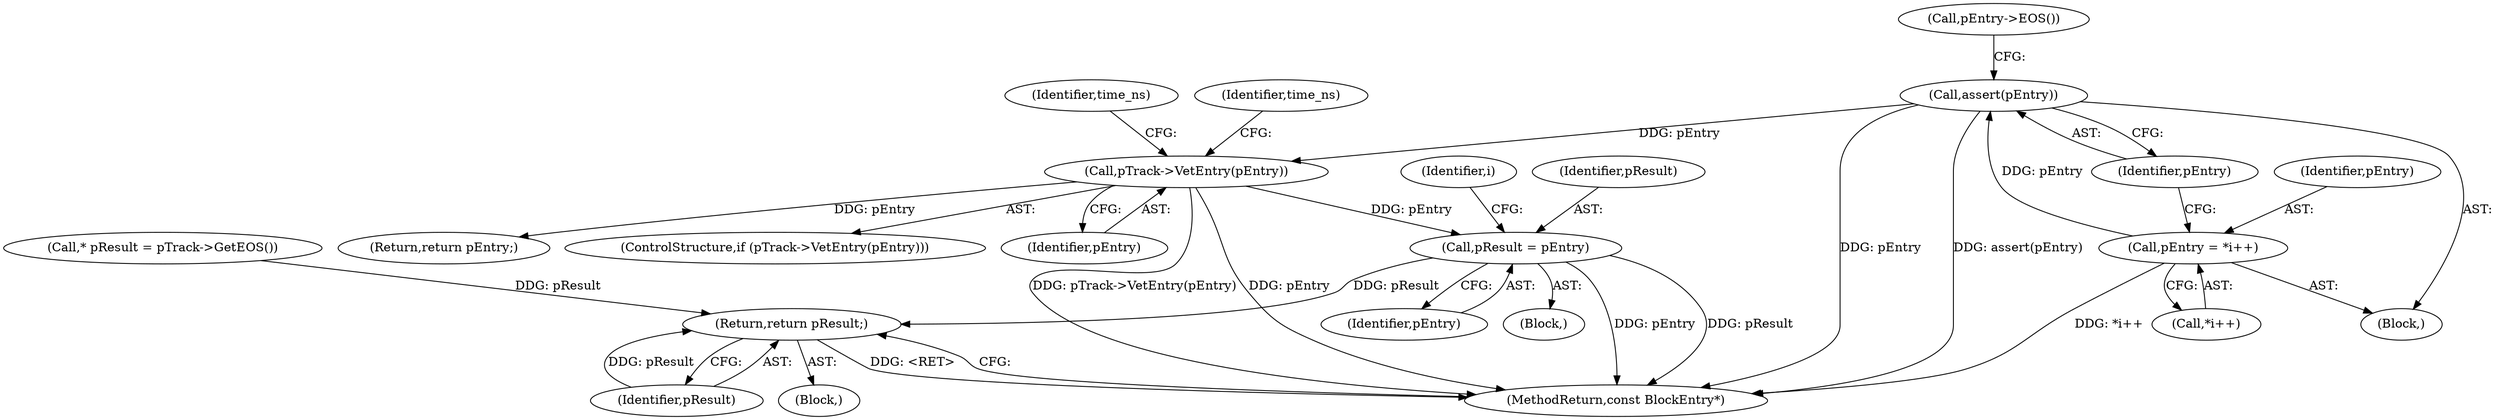 digraph "0_Android_cc274e2abe8b2a6698a5c47d8aa4bb45f1f9538d_14@pointer" {
"1000190" [label="(Call,pResult = pEntry)"];
"1000171" [label="(Call,pTrack->VetEntry(pEntry))"];
"1000155" [label="(Call,assert(pEntry))"];
"1000150" [label="(Call,pEntry = *i++)"];
"1000209" [label="(Return,return pResult;)"];
"1000150" [label="(Call,pEntry = *i++)"];
"1000171" [label="(Call,pTrack->VetEntry(pEntry))"];
"1000149" [label="(Block,)"];
"1000176" [label="(Identifier,time_ns)"];
"1000151" [label="(Identifier,pEntry)"];
"1000211" [label="(MethodReturn,const BlockEntry*)"];
"1000147" [label="(Identifier,i)"];
"1000156" [label="(Identifier,pEntry)"];
"1000152" [label="(Call,*i++)"];
"1000192" [label="(Identifier,pEntry)"];
"1000178" [label="(Return,return pEntry;)"];
"1000210" [label="(Identifier,pResult)"];
"1000159" [label="(Call,pEntry->EOS())"];
"1000170" [label="(ControlStructure,if (pTrack->VetEntry(pEntry)))"];
"1000190" [label="(Call,pResult = pEntry)"];
"1000131" [label="(Call,* pResult = pTrack->GetEOS())"];
"1000191" [label="(Identifier,pResult)"];
"1000173" [label="(Block,)"];
"1000155" [label="(Call,assert(pEntry))"];
"1000209" [label="(Return,return pResult;)"];
"1000172" [label="(Identifier,pEntry)"];
"1000196" [label="(Identifier,time_ns)"];
"1000110" [label="(Block,)"];
"1000190" -> "1000173"  [label="AST: "];
"1000190" -> "1000192"  [label="CFG: "];
"1000191" -> "1000190"  [label="AST: "];
"1000192" -> "1000190"  [label="AST: "];
"1000147" -> "1000190"  [label="CFG: "];
"1000190" -> "1000211"  [label="DDG: pResult"];
"1000190" -> "1000211"  [label="DDG: pEntry"];
"1000171" -> "1000190"  [label="DDG: pEntry"];
"1000190" -> "1000209"  [label="DDG: pResult"];
"1000171" -> "1000170"  [label="AST: "];
"1000171" -> "1000172"  [label="CFG: "];
"1000172" -> "1000171"  [label="AST: "];
"1000176" -> "1000171"  [label="CFG: "];
"1000196" -> "1000171"  [label="CFG: "];
"1000171" -> "1000211"  [label="DDG: pEntry"];
"1000171" -> "1000211"  [label="DDG: pTrack->VetEntry(pEntry)"];
"1000155" -> "1000171"  [label="DDG: pEntry"];
"1000171" -> "1000178"  [label="DDG: pEntry"];
"1000155" -> "1000149"  [label="AST: "];
"1000155" -> "1000156"  [label="CFG: "];
"1000156" -> "1000155"  [label="AST: "];
"1000159" -> "1000155"  [label="CFG: "];
"1000155" -> "1000211"  [label="DDG: assert(pEntry)"];
"1000155" -> "1000211"  [label="DDG: pEntry"];
"1000150" -> "1000155"  [label="DDG: pEntry"];
"1000150" -> "1000149"  [label="AST: "];
"1000150" -> "1000152"  [label="CFG: "];
"1000151" -> "1000150"  [label="AST: "];
"1000152" -> "1000150"  [label="AST: "];
"1000156" -> "1000150"  [label="CFG: "];
"1000150" -> "1000211"  [label="DDG: *i++"];
"1000209" -> "1000110"  [label="AST: "];
"1000209" -> "1000210"  [label="CFG: "];
"1000210" -> "1000209"  [label="AST: "];
"1000211" -> "1000209"  [label="CFG: "];
"1000209" -> "1000211"  [label="DDG: <RET>"];
"1000210" -> "1000209"  [label="DDG: pResult"];
"1000131" -> "1000209"  [label="DDG: pResult"];
}
